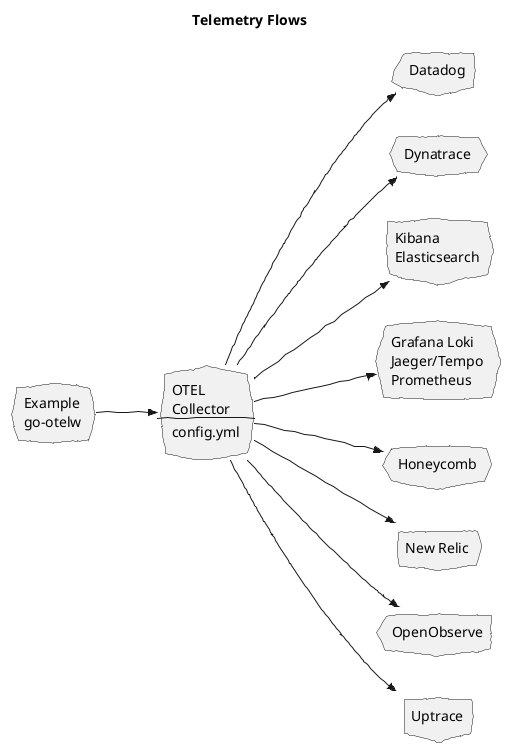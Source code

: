 @startuml overview
title Telemetry Flows
left to right direction
skinparam handwritten true

cloud "Example\ngo-otelw" as EX
cloud "OTEL\nCollector\n--\nconfig.yml" as OC

cloud "Datadog" as DD
cloud "Dynatrace" as DT
cloud "Kibana\nElasticsearch" as EK
cloud "Grafana Loki\nJaeger/Tempo\nPrometheus" as G
cloud "Honeycomb" as HC
cloud "New Relic" as NR
cloud "OpenObserve" as OO
cloud "Uptrace" as UPT

EX -->> OC

OC --->> UPT
OC --->> OO
OC --->> NR
OC --->> EK
OC --->> HC
OC --->> G
OC --->> DT
OC --->> DD

@enduml
